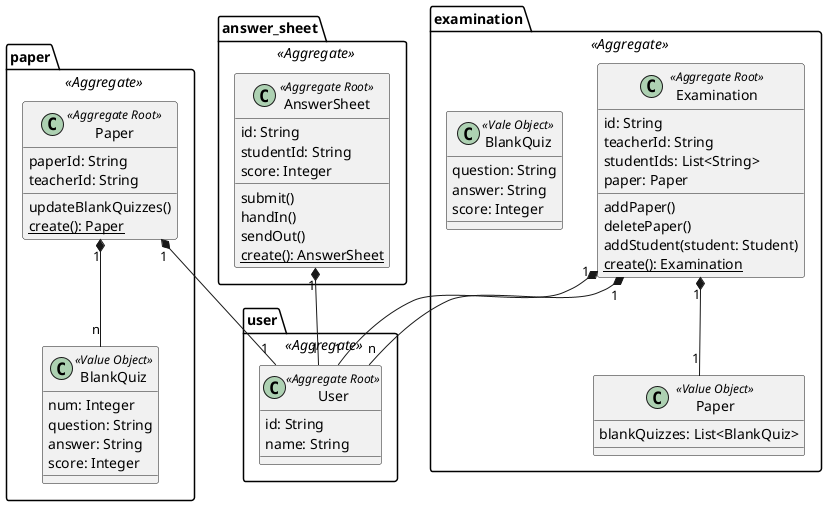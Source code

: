@startuml
package user <<Aggregate>> {

    class User <<Aggregate Root>> {
        id: String
        name: String
    }
}

package paper <<Aggregate>>  {

    class Paper <<Aggregate Root>> {
        paperId: String
        teacherId: String
        updateBlankQuizzes()
        {static} create(): Paper
    }

    class BlankQuiz <<Value Object>>{
        num: Integer
        question: String
        answer: String
        score: Integer
    }

    Paper "1" *-- "1" User
    Paper "1" *-- "n" BlankQuiz
}

package examination <<Aggregate>>  {

    class Examination <<Aggregate Root>> {
        id: String
        teacherId: String
        studentIds: List<String>
        paper: Paper
        addPaper()
        deletePaper()
        addStudent(student: Student)
        {static} create(): Examination
    }

    class Paper <<Value Object>> {
        blankQuizzes: List<BlankQuiz>
    }

    class BlankQuiz <<Vale Object>>{
        question: String
        answer: String
        score: Integer
    }

    Examination "1" *-- "1" Paper
    Examination "1" *-- "1" User
    Examination "1" *-- "n" User
}

package answer_sheet <<Aggregate>>  {

    class AnswerSheet <<Aggregate Root>> {
        id: String
        studentId: String
        score: Integer
        submit()
        handIn()
        sendOut()
        {static} create(): AnswerSheet
    }

    AnswerSheet "1" *-- "1" User
}
@enduml